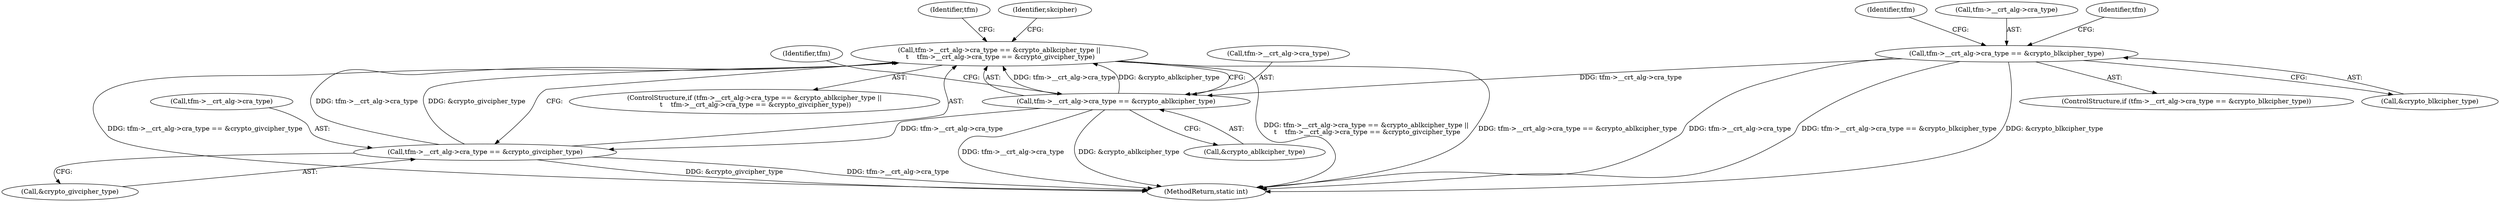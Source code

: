 digraph "0_linux_9933e113c2e87a9f46a40fde8dafbf801dca1ab9@API" {
"1000126" [label="(Call,tfm->__crt_alg->cra_type == &crypto_ablkcipher_type ||\n \t    tfm->__crt_alg->cra_type == &crypto_givcipher_type)"];
"1000127" [label="(Call,tfm->__crt_alg->cra_type == &crypto_ablkcipher_type)"];
"1000114" [label="(Call,tfm->__crt_alg->cra_type == &crypto_blkcipher_type)"];
"1000135" [label="(Call,tfm->__crt_alg->cra_type == &crypto_givcipher_type)"];
"1000115" [label="(Call,tfm->__crt_alg->cra_type)"];
"1000124" [label="(Identifier,tfm)"];
"1000133" [label="(Call,&crypto_ablkcipher_type)"];
"1000126" [label="(Call,tfm->__crt_alg->cra_type == &crypto_ablkcipher_type ||\n \t    tfm->__crt_alg->cra_type == &crypto_givcipher_type)"];
"1000114" [label="(Call,tfm->__crt_alg->cra_type == &crypto_blkcipher_type)"];
"1000141" [label="(Call,&crypto_givcipher_type)"];
"1000125" [label="(ControlStructure,if (tfm->__crt_alg->cra_type == &crypto_ablkcipher_type ||\n \t    tfm->__crt_alg->cra_type == &crypto_givcipher_type))"];
"1000127" [label="(Call,tfm->__crt_alg->cra_type == &crypto_ablkcipher_type)"];
"1000145" [label="(Identifier,tfm)"];
"1000128" [label="(Call,tfm->__crt_alg->cra_type)"];
"1000113" [label="(ControlStructure,if (tfm->__crt_alg->cra_type == &crypto_blkcipher_type))"];
"1000120" [label="(Call,&crypto_blkcipher_type)"];
"1000199" [label="(MethodReturn,static int)"];
"1000136" [label="(Call,tfm->__crt_alg->cra_type)"];
"1000148" [label="(Identifier,skcipher)"];
"1000135" [label="(Call,tfm->__crt_alg->cra_type == &crypto_givcipher_type)"];
"1000138" [label="(Identifier,tfm)"];
"1000130" [label="(Identifier,tfm)"];
"1000126" -> "1000125"  [label="AST: "];
"1000126" -> "1000127"  [label="CFG: "];
"1000126" -> "1000135"  [label="CFG: "];
"1000127" -> "1000126"  [label="AST: "];
"1000135" -> "1000126"  [label="AST: "];
"1000145" -> "1000126"  [label="CFG: "];
"1000148" -> "1000126"  [label="CFG: "];
"1000126" -> "1000199"  [label="DDG: tfm->__crt_alg->cra_type == &crypto_ablkcipher_type ||\n \t    tfm->__crt_alg->cra_type == &crypto_givcipher_type"];
"1000126" -> "1000199"  [label="DDG: tfm->__crt_alg->cra_type == &crypto_ablkcipher_type"];
"1000126" -> "1000199"  [label="DDG: tfm->__crt_alg->cra_type == &crypto_givcipher_type"];
"1000127" -> "1000126"  [label="DDG: tfm->__crt_alg->cra_type"];
"1000127" -> "1000126"  [label="DDG: &crypto_ablkcipher_type"];
"1000135" -> "1000126"  [label="DDG: tfm->__crt_alg->cra_type"];
"1000135" -> "1000126"  [label="DDG: &crypto_givcipher_type"];
"1000127" -> "1000133"  [label="CFG: "];
"1000128" -> "1000127"  [label="AST: "];
"1000133" -> "1000127"  [label="AST: "];
"1000138" -> "1000127"  [label="CFG: "];
"1000127" -> "1000199"  [label="DDG: tfm->__crt_alg->cra_type"];
"1000127" -> "1000199"  [label="DDG: &crypto_ablkcipher_type"];
"1000114" -> "1000127"  [label="DDG: tfm->__crt_alg->cra_type"];
"1000127" -> "1000135"  [label="DDG: tfm->__crt_alg->cra_type"];
"1000114" -> "1000113"  [label="AST: "];
"1000114" -> "1000120"  [label="CFG: "];
"1000115" -> "1000114"  [label="AST: "];
"1000120" -> "1000114"  [label="AST: "];
"1000124" -> "1000114"  [label="CFG: "];
"1000130" -> "1000114"  [label="CFG: "];
"1000114" -> "1000199"  [label="DDG: tfm->__crt_alg->cra_type"];
"1000114" -> "1000199"  [label="DDG: tfm->__crt_alg->cra_type == &crypto_blkcipher_type"];
"1000114" -> "1000199"  [label="DDG: &crypto_blkcipher_type"];
"1000135" -> "1000141"  [label="CFG: "];
"1000136" -> "1000135"  [label="AST: "];
"1000141" -> "1000135"  [label="AST: "];
"1000135" -> "1000199"  [label="DDG: &crypto_givcipher_type"];
"1000135" -> "1000199"  [label="DDG: tfm->__crt_alg->cra_type"];
}
